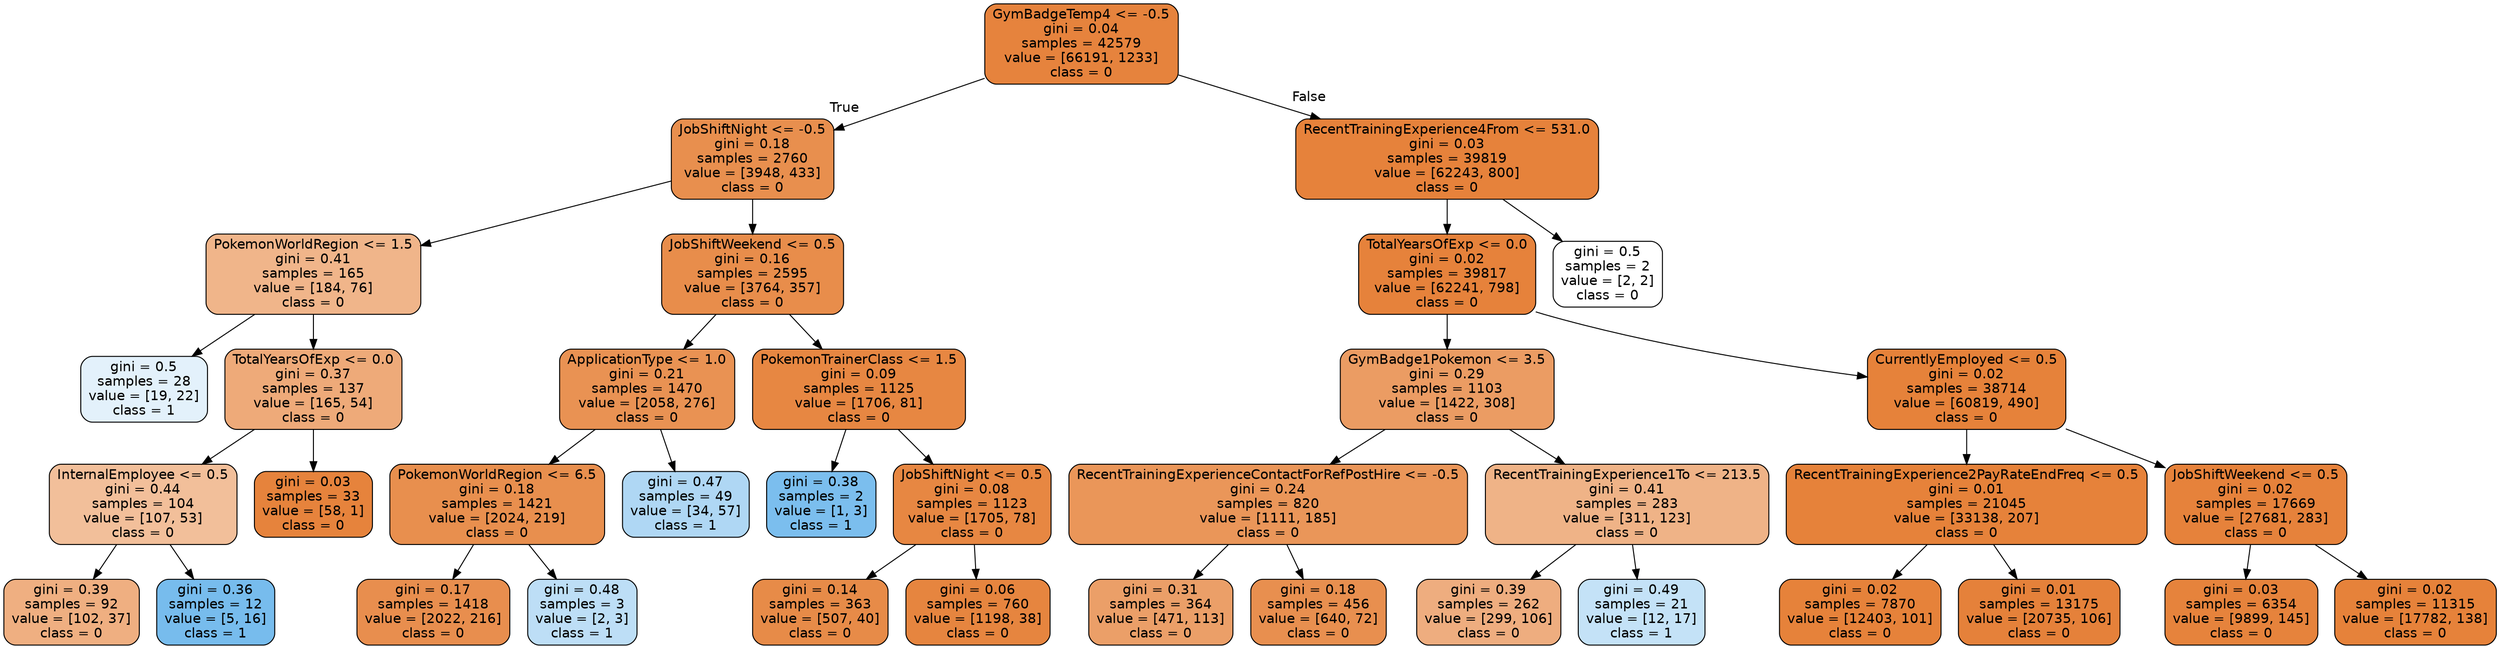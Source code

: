 digraph Tree {
node [shape=box, style="filled, rounded", color="black", fontname=helvetica] ;
edge [fontname=helvetica] ;
0 [label="GymBadgeTemp4 <= -0.5\ngini = 0.04\nsamples = 42579\nvalue = [66191, 1233]\nclass = 0", fillcolor="#e58139fa"] ;
1 [label="JobShiftNight <= -0.5\ngini = 0.18\nsamples = 2760\nvalue = [3948, 433]\nclass = 0", fillcolor="#e58139e3"] ;
0 -> 1 [labeldistance=2.5, labelangle=45, headlabel="True"] ;
2 [label="PokemonWorldRegion <= 1.5\ngini = 0.41\nsamples = 165\nvalue = [184, 76]\nclass = 0", fillcolor="#e5813996"] ;
1 -> 2 ;
3 [label="gini = 0.5\nsamples = 28\nvalue = [19, 22]\nclass = 1", fillcolor="#399de523"] ;
2 -> 3 ;
4 [label="TotalYearsOfExp <= 0.0\ngini = 0.37\nsamples = 137\nvalue = [165, 54]\nclass = 0", fillcolor="#e58139ac"] ;
2 -> 4 ;
5 [label="InternalEmployee <= 0.5\ngini = 0.44\nsamples = 104\nvalue = [107, 53]\nclass = 0", fillcolor="#e5813981"] ;
4 -> 5 ;
6 [label="gini = 0.39\nsamples = 92\nvalue = [102, 37]\nclass = 0", fillcolor="#e58139a2"] ;
5 -> 6 ;
7 [label="gini = 0.36\nsamples = 12\nvalue = [5, 16]\nclass = 1", fillcolor="#399de5af"] ;
5 -> 7 ;
8 [label="gini = 0.03\nsamples = 33\nvalue = [58, 1]\nclass = 0", fillcolor="#e58139fb"] ;
4 -> 8 ;
9 [label="JobShiftWeekend <= 0.5\ngini = 0.16\nsamples = 2595\nvalue = [3764, 357]\nclass = 0", fillcolor="#e58139e7"] ;
1 -> 9 ;
10 [label="ApplicationType <= 1.0\ngini = 0.21\nsamples = 1470\nvalue = [2058, 276]\nclass = 0", fillcolor="#e58139dd"] ;
9 -> 10 ;
11 [label="PokemonWorldRegion <= 6.5\ngini = 0.18\nsamples = 1421\nvalue = [2024, 219]\nclass = 0", fillcolor="#e58139e3"] ;
10 -> 11 ;
12 [label="gini = 0.17\nsamples = 1418\nvalue = [2022, 216]\nclass = 0", fillcolor="#e58139e4"] ;
11 -> 12 ;
13 [label="gini = 0.48\nsamples = 3\nvalue = [2, 3]\nclass = 1", fillcolor="#399de555"] ;
11 -> 13 ;
14 [label="gini = 0.47\nsamples = 49\nvalue = [34, 57]\nclass = 1", fillcolor="#399de567"] ;
10 -> 14 ;
15 [label="PokemonTrainerClass <= 1.5\ngini = 0.09\nsamples = 1125\nvalue = [1706, 81]\nclass = 0", fillcolor="#e58139f3"] ;
9 -> 15 ;
16 [label="gini = 0.38\nsamples = 2\nvalue = [1, 3]\nclass = 1", fillcolor="#399de5aa"] ;
15 -> 16 ;
17 [label="JobShiftNight <= 0.5\ngini = 0.08\nsamples = 1123\nvalue = [1705, 78]\nclass = 0", fillcolor="#e58139f3"] ;
15 -> 17 ;
18 [label="gini = 0.14\nsamples = 363\nvalue = [507, 40]\nclass = 0", fillcolor="#e58139eb"] ;
17 -> 18 ;
19 [label="gini = 0.06\nsamples = 760\nvalue = [1198, 38]\nclass = 0", fillcolor="#e58139f7"] ;
17 -> 19 ;
20 [label="RecentTrainingExperience4From <= 531.0\ngini = 0.03\nsamples = 39819\nvalue = [62243, 800]\nclass = 0", fillcolor="#e58139fc"] ;
0 -> 20 [labeldistance=2.5, labelangle=-45, headlabel="False"] ;
21 [label="TotalYearsOfExp <= 0.0\ngini = 0.02\nsamples = 39817\nvalue = [62241, 798]\nclass = 0", fillcolor="#e58139fc"] ;
20 -> 21 ;
22 [label="GymBadge1Pokemon <= 3.5\ngini = 0.29\nsamples = 1103\nvalue = [1422, 308]\nclass = 0", fillcolor="#e58139c8"] ;
21 -> 22 ;
23 [label="RecentTrainingExperienceContactForRefPostHire <= -0.5\ngini = 0.24\nsamples = 820\nvalue = [1111, 185]\nclass = 0", fillcolor="#e58139d5"] ;
22 -> 23 ;
24 [label="gini = 0.31\nsamples = 364\nvalue = [471, 113]\nclass = 0", fillcolor="#e58139c2"] ;
23 -> 24 ;
25 [label="gini = 0.18\nsamples = 456\nvalue = [640, 72]\nclass = 0", fillcolor="#e58139e2"] ;
23 -> 25 ;
26 [label="RecentTrainingExperience1To <= 213.5\ngini = 0.41\nsamples = 283\nvalue = [311, 123]\nclass = 0", fillcolor="#e581399a"] ;
22 -> 26 ;
27 [label="gini = 0.39\nsamples = 262\nvalue = [299, 106]\nclass = 0", fillcolor="#e58139a5"] ;
26 -> 27 ;
28 [label="gini = 0.49\nsamples = 21\nvalue = [12, 17]\nclass = 1", fillcolor="#399de54b"] ;
26 -> 28 ;
29 [label="CurrentlyEmployed <= 0.5\ngini = 0.02\nsamples = 38714\nvalue = [60819, 490]\nclass = 0", fillcolor="#e58139fd"] ;
21 -> 29 ;
30 [label="RecentTrainingExperience2PayRateEndFreq <= 0.5\ngini = 0.01\nsamples = 21045\nvalue = [33138, 207]\nclass = 0", fillcolor="#e58139fd"] ;
29 -> 30 ;
31 [label="gini = 0.02\nsamples = 7870\nvalue = [12403, 101]\nclass = 0", fillcolor="#e58139fd"] ;
30 -> 31 ;
32 [label="gini = 0.01\nsamples = 13175\nvalue = [20735, 106]\nclass = 0", fillcolor="#e58139fe"] ;
30 -> 32 ;
33 [label="JobShiftWeekend <= 0.5\ngini = 0.02\nsamples = 17669\nvalue = [27681, 283]\nclass = 0", fillcolor="#e58139fc"] ;
29 -> 33 ;
34 [label="gini = 0.03\nsamples = 6354\nvalue = [9899, 145]\nclass = 0", fillcolor="#e58139fb"] ;
33 -> 34 ;
35 [label="gini = 0.02\nsamples = 11315\nvalue = [17782, 138]\nclass = 0", fillcolor="#e58139fd"] ;
33 -> 35 ;
36 [label="gini = 0.5\nsamples = 2\nvalue = [2, 2]\nclass = 0", fillcolor="#e5813900"] ;
20 -> 36 ;
}